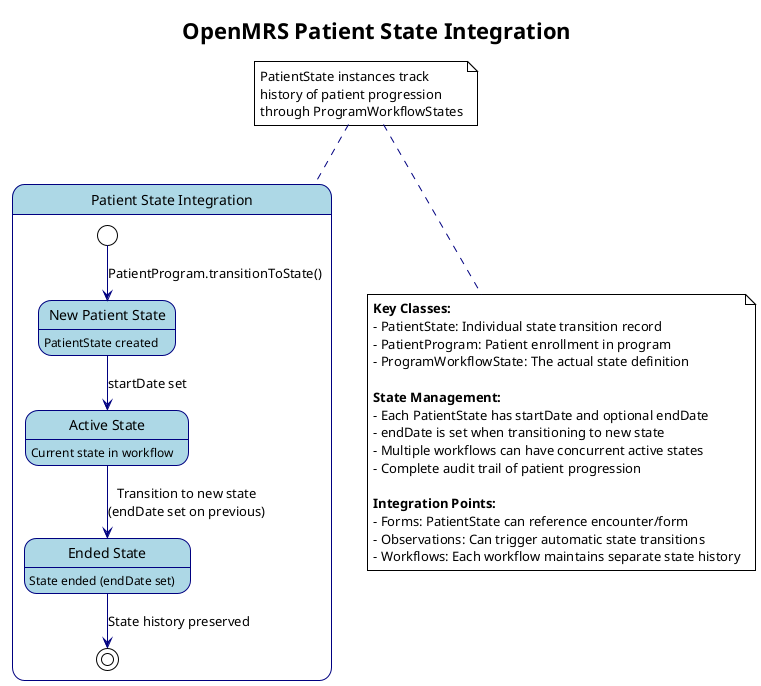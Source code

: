 @startuml Patient State Integration
!theme plain
skinparam backgroundColor white
skinparam state {
  BackgroundColor lightblue
  BorderColor navy
  ArrowColor navy
}

title OpenMRS Patient State Integration

state "Patient State Integration" as PSI {
  state "New Patient State" as NewPS : PatientState created
  state "Active State" as ActivePS : Current state in workflow
  state "Ended State" as EndedPS : State ended (endDate set)
  
  [*] --> NewPS : PatientProgram.transitionToState()
  NewPS --> ActivePS : startDate set
  ActivePS --> EndedPS : Transition to new state\n(endDate set on previous)
  EndedPS --> [*] : State history preserved
}

note top of PSI : PatientState instances track\nhistory of patient progression\nthrough ProgramWorkflowStates

note bottom : **Key Classes:**\n- PatientState: Individual state transition record\n- PatientProgram: Patient enrollment in program\n- ProgramWorkflowState: The actual state definition\n\n**State Management:**\n- Each PatientState has startDate and optional endDate\n- endDate is set when transitioning to new state\n- Multiple workflows can have concurrent active states\n- Complete audit trail of patient progression\n\n**Integration Points:**\n- Forms: PatientState can reference encounter/form\n- Observations: Can trigger automatic state transitions\n- Workflows: Each workflow maintains separate state history

@enduml
